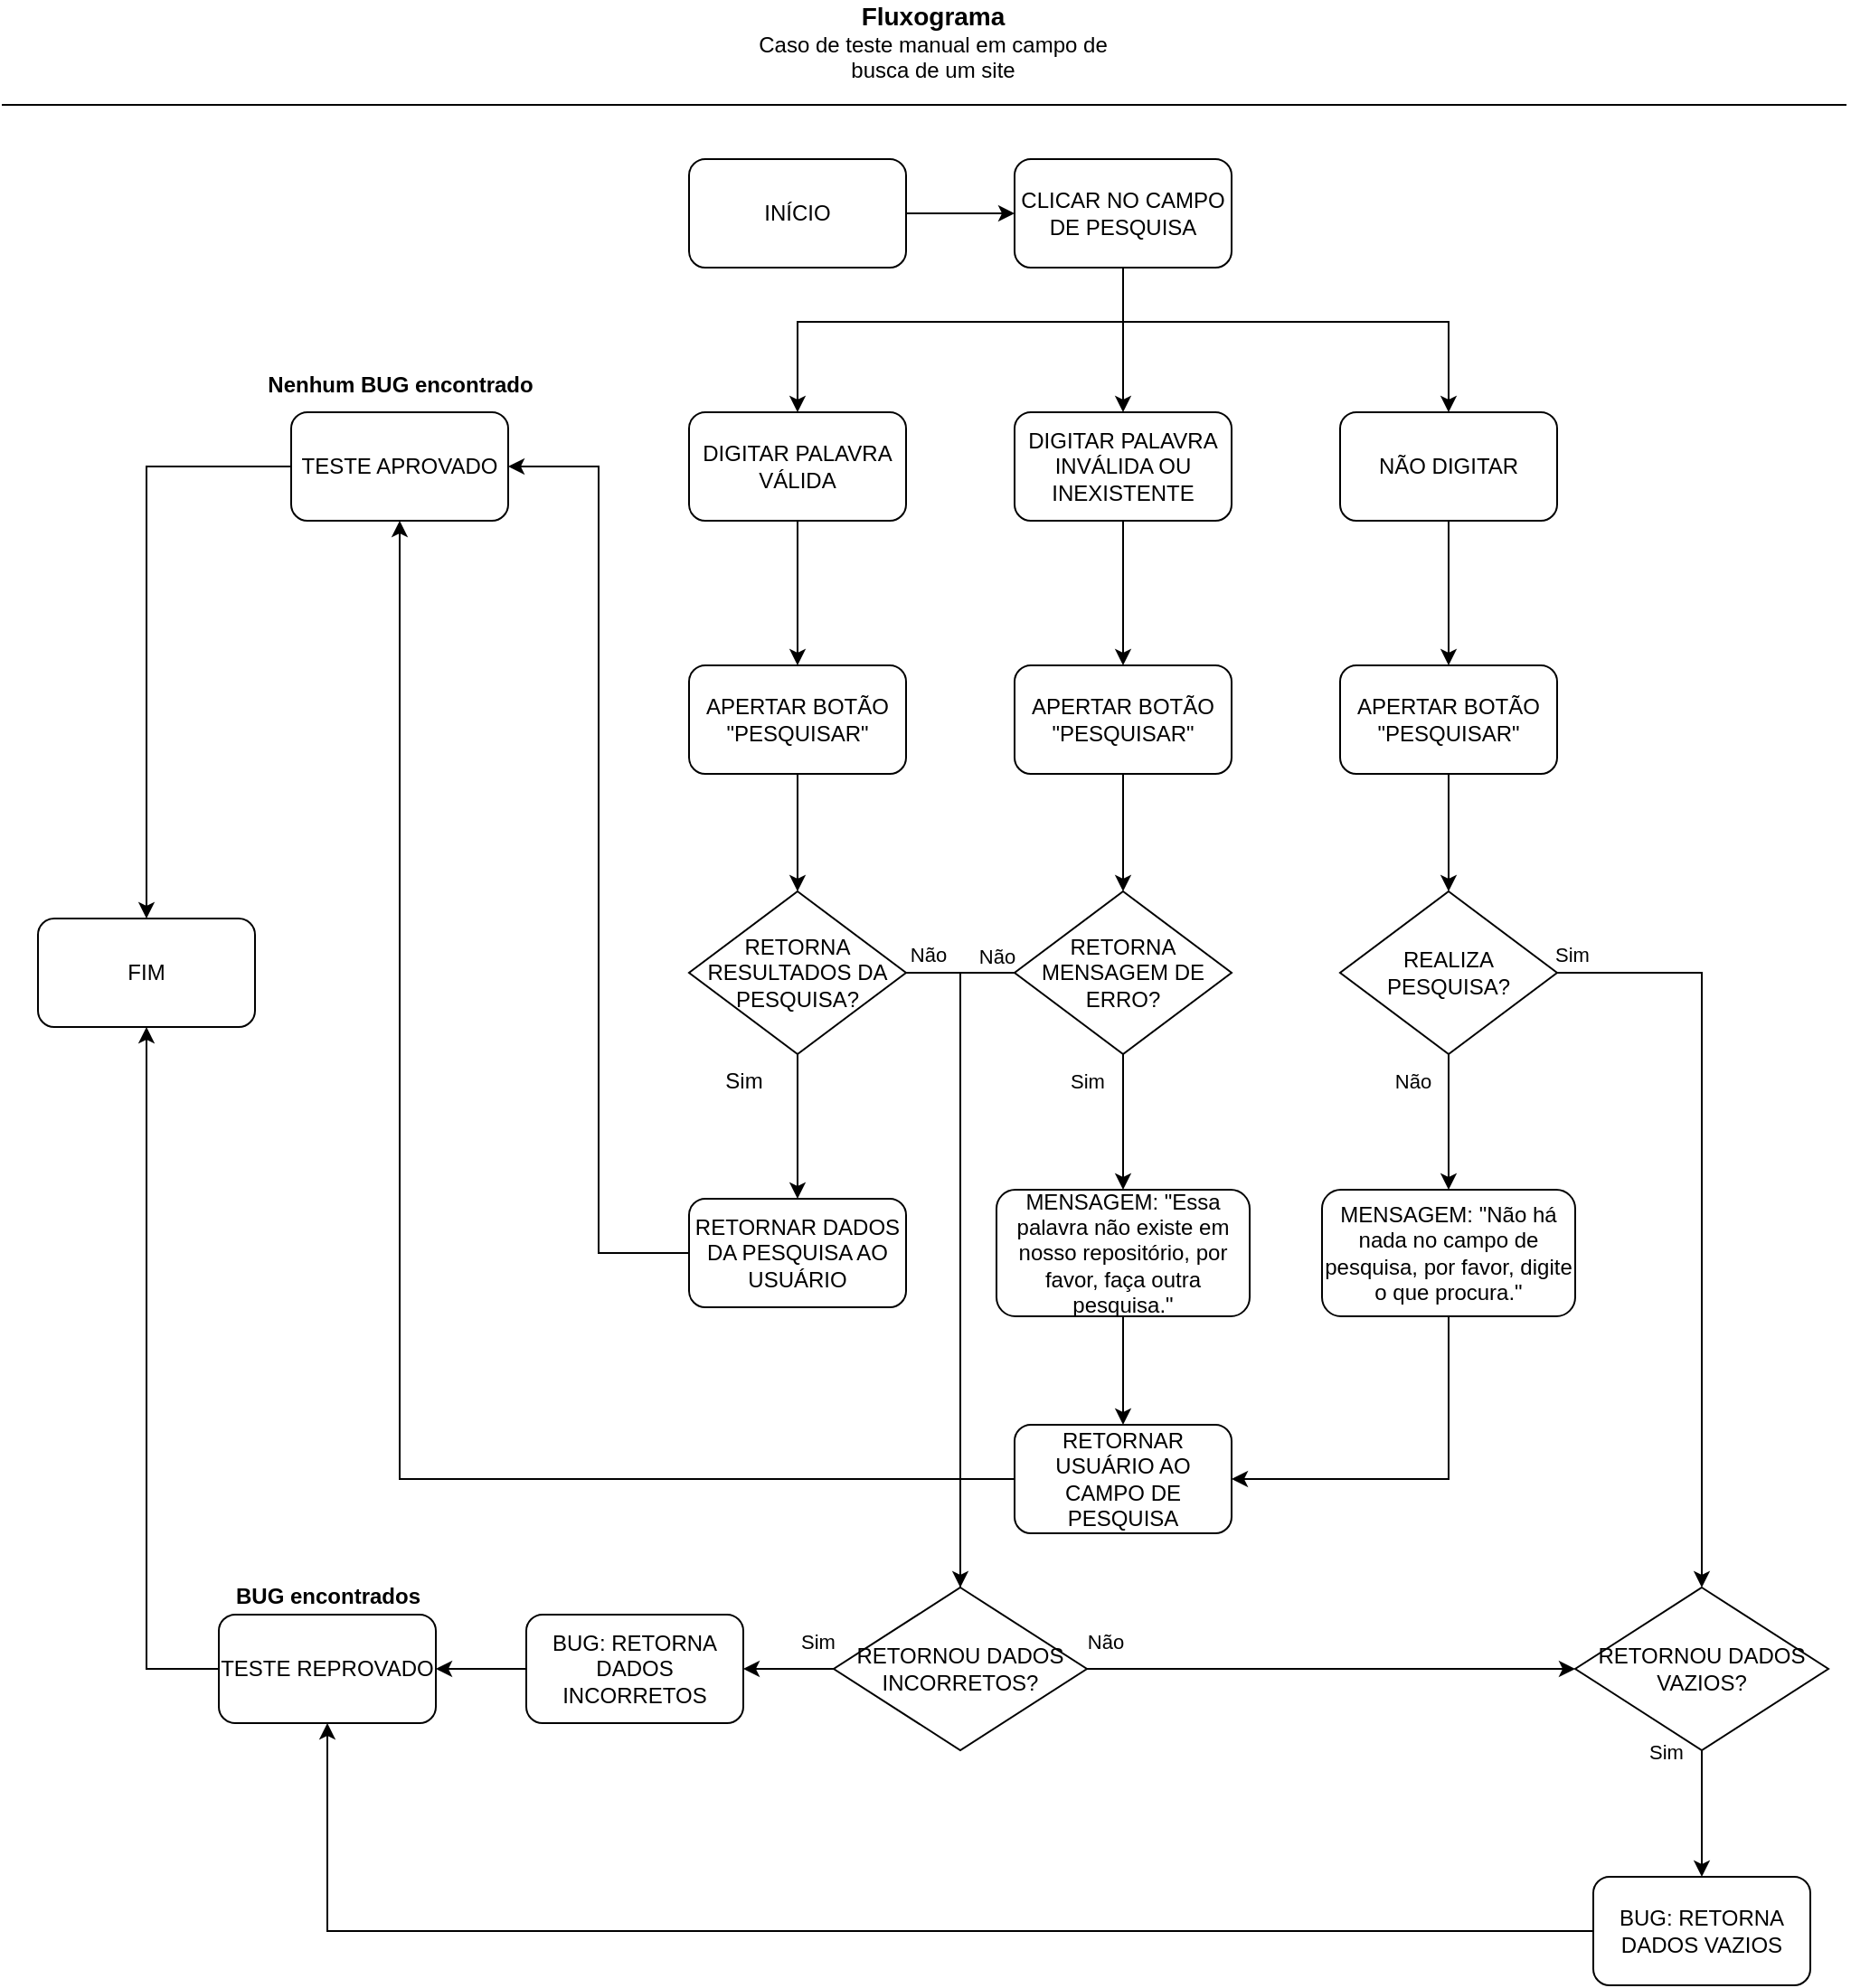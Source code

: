 <mxfile version="28.0.7">
  <diagram name="Page-1" id="gF8N6bGUaNsCEJjxn84a">
    <mxGraphModel dx="3229" dy="1081" grid="1" gridSize="10" guides="1" tooltips="1" connect="1" arrows="1" fold="1" page="1" pageScale="1" pageWidth="850" pageHeight="1100" math="0" shadow="0">
      <root>
        <mxCell id="0" />
        <mxCell id="1" parent="0" />
        <mxCell id="vWoGTHUel_yjg4pLYZDW-5" style="edgeStyle=orthogonalEdgeStyle;rounded=0;orthogonalLoop=1;jettySize=auto;html=1;" edge="1" parent="1" source="vWoGTHUel_yjg4pLYZDW-1" target="vWoGTHUel_yjg4pLYZDW-4">
          <mxGeometry relative="1" as="geometry" />
        </mxCell>
        <mxCell id="vWoGTHUel_yjg4pLYZDW-1" value="INÍCIO" style="rounded=1;whiteSpace=wrap;html=1;" vertex="1" parent="1">
          <mxGeometry x="290" y="90" width="120" height="60" as="geometry" />
        </mxCell>
        <mxCell id="vWoGTHUel_yjg4pLYZDW-9" style="edgeStyle=orthogonalEdgeStyle;rounded=0;orthogonalLoop=1;jettySize=auto;html=1;entryX=0.5;entryY=0;entryDx=0;entryDy=0;" edge="1" parent="1" source="vWoGTHUel_yjg4pLYZDW-4" target="vWoGTHUel_yjg4pLYZDW-7">
          <mxGeometry relative="1" as="geometry" />
        </mxCell>
        <mxCell id="vWoGTHUel_yjg4pLYZDW-10" style="edgeStyle=orthogonalEdgeStyle;rounded=0;orthogonalLoop=1;jettySize=auto;html=1;entryX=0.5;entryY=0;entryDx=0;entryDy=0;" edge="1" parent="1" source="vWoGTHUel_yjg4pLYZDW-4" target="vWoGTHUel_yjg4pLYZDW-6">
          <mxGeometry relative="1" as="geometry">
            <Array as="points">
              <mxPoint x="530" y="180" />
              <mxPoint x="350" y="180" />
            </Array>
          </mxGeometry>
        </mxCell>
        <mxCell id="vWoGTHUel_yjg4pLYZDW-11" style="edgeStyle=orthogonalEdgeStyle;rounded=0;orthogonalLoop=1;jettySize=auto;html=1;entryX=0.5;entryY=0;entryDx=0;entryDy=0;" edge="1" parent="1" source="vWoGTHUel_yjg4pLYZDW-4" target="vWoGTHUel_yjg4pLYZDW-8">
          <mxGeometry relative="1" as="geometry">
            <Array as="points">
              <mxPoint x="530" y="180" />
              <mxPoint x="710" y="180" />
            </Array>
          </mxGeometry>
        </mxCell>
        <mxCell id="vWoGTHUel_yjg4pLYZDW-4" value="CLICAR NO CAMPO DE PESQUISA" style="rounded=1;whiteSpace=wrap;html=1;" vertex="1" parent="1">
          <mxGeometry x="470" y="90" width="120" height="60" as="geometry" />
        </mxCell>
        <mxCell id="vWoGTHUel_yjg4pLYZDW-29" style="edgeStyle=orthogonalEdgeStyle;rounded=0;orthogonalLoop=1;jettySize=auto;html=1;" edge="1" parent="1" source="vWoGTHUel_yjg4pLYZDW-6" target="vWoGTHUel_yjg4pLYZDW-24">
          <mxGeometry relative="1" as="geometry" />
        </mxCell>
        <mxCell id="vWoGTHUel_yjg4pLYZDW-6" value="DIGITAR PALAVRA VÁLIDA" style="rounded=1;whiteSpace=wrap;html=1;" vertex="1" parent="1">
          <mxGeometry x="290" y="230" width="120" height="60" as="geometry" />
        </mxCell>
        <mxCell id="vWoGTHUel_yjg4pLYZDW-28" style="edgeStyle=orthogonalEdgeStyle;rounded=0;orthogonalLoop=1;jettySize=auto;html=1;" edge="1" parent="1" source="vWoGTHUel_yjg4pLYZDW-7" target="vWoGTHUel_yjg4pLYZDW-25">
          <mxGeometry relative="1" as="geometry" />
        </mxCell>
        <mxCell id="vWoGTHUel_yjg4pLYZDW-7" value="DIGITAR PALAVRA INVÁLIDA OU INEXISTENTE" style="rounded=1;whiteSpace=wrap;html=1;" vertex="1" parent="1">
          <mxGeometry x="470" y="230" width="120" height="60" as="geometry" />
        </mxCell>
        <mxCell id="vWoGTHUel_yjg4pLYZDW-27" style="edgeStyle=orthogonalEdgeStyle;rounded=0;orthogonalLoop=1;jettySize=auto;html=1;" edge="1" parent="1" source="vWoGTHUel_yjg4pLYZDW-8" target="vWoGTHUel_yjg4pLYZDW-26">
          <mxGeometry relative="1" as="geometry" />
        </mxCell>
        <mxCell id="vWoGTHUel_yjg4pLYZDW-8" value="NÃO DIGITAR" style="rounded=1;whiteSpace=wrap;html=1;" vertex="1" parent="1">
          <mxGeometry x="650" y="230" width="120" height="60" as="geometry" />
        </mxCell>
        <mxCell id="vWoGTHUel_yjg4pLYZDW-21" value="&lt;b&gt;&lt;font style=&quot;font-size: 14px;&quot;&gt;Fluxograma&lt;/font&gt;&lt;/b&gt;&lt;br&gt;Caso de teste manual em campo de busca de um site" style="text;html=1;align=center;verticalAlign=middle;whiteSpace=wrap;rounded=0;" vertex="1" parent="1">
          <mxGeometry x="310" y="10" width="230" height="30" as="geometry" />
        </mxCell>
        <mxCell id="vWoGTHUel_yjg4pLYZDW-31" style="edgeStyle=orthogonalEdgeStyle;rounded=0;orthogonalLoop=1;jettySize=auto;html=1;entryX=0.5;entryY=0;entryDx=0;entryDy=0;" edge="1" parent="1" source="vWoGTHUel_yjg4pLYZDW-24" target="vWoGTHUel_yjg4pLYZDW-30">
          <mxGeometry relative="1" as="geometry" />
        </mxCell>
        <mxCell id="vWoGTHUel_yjg4pLYZDW-24" value="APERTAR BOTÃO &quot;PESQUISAR&quot;" style="rounded=1;whiteSpace=wrap;html=1;" vertex="1" parent="1">
          <mxGeometry x="290" y="370" width="120" height="60" as="geometry" />
        </mxCell>
        <mxCell id="vWoGTHUel_yjg4pLYZDW-34" style="edgeStyle=orthogonalEdgeStyle;rounded=0;orthogonalLoop=1;jettySize=auto;html=1;" edge="1" parent="1" source="vWoGTHUel_yjg4pLYZDW-25" target="vWoGTHUel_yjg4pLYZDW-32">
          <mxGeometry relative="1" as="geometry" />
        </mxCell>
        <mxCell id="vWoGTHUel_yjg4pLYZDW-25" value="APERTAR BOTÃO &quot;PESQUISAR&quot;" style="rounded=1;whiteSpace=wrap;html=1;" vertex="1" parent="1">
          <mxGeometry x="470" y="370" width="120" height="60" as="geometry" />
        </mxCell>
        <mxCell id="vWoGTHUel_yjg4pLYZDW-26" value="APERTAR BOTÃO &quot;PESQUISAR&quot;" style="rounded=1;whiteSpace=wrap;html=1;" vertex="1" parent="1">
          <mxGeometry x="650" y="370" width="120" height="60" as="geometry" />
        </mxCell>
        <mxCell id="vWoGTHUel_yjg4pLYZDW-67" style="edgeStyle=orthogonalEdgeStyle;rounded=0;orthogonalLoop=1;jettySize=auto;html=1;" edge="1" parent="1" source="vWoGTHUel_yjg4pLYZDW-30" target="vWoGTHUel_yjg4pLYZDW-66">
          <mxGeometry relative="1" as="geometry" />
        </mxCell>
        <mxCell id="vWoGTHUel_yjg4pLYZDW-98" style="edgeStyle=orthogonalEdgeStyle;rounded=0;orthogonalLoop=1;jettySize=auto;html=1;entryX=0.5;entryY=0;entryDx=0;entryDy=0;" edge="1" parent="1" source="vWoGTHUel_yjg4pLYZDW-30" target="vWoGTHUel_yjg4pLYZDW-78">
          <mxGeometry relative="1" as="geometry">
            <Array as="points">
              <mxPoint x="440" y="540" />
              <mxPoint x="440" y="920" />
            </Array>
          </mxGeometry>
        </mxCell>
        <mxCell id="vWoGTHUel_yjg4pLYZDW-99" value="Não" style="edgeLabel;html=1;align=center;verticalAlign=middle;resizable=0;points=[];" vertex="1" connectable="0" parent="vWoGTHUel_yjg4pLYZDW-98">
          <mxGeometry x="-0.927" y="-1" relative="1" as="geometry">
            <mxPoint x="-5" y="-11" as="offset" />
          </mxGeometry>
        </mxCell>
        <mxCell id="vWoGTHUel_yjg4pLYZDW-30" value="RETORNA RESULTADOS DA PESQUISA?" style="rhombus;whiteSpace=wrap;html=1;" vertex="1" parent="1">
          <mxGeometry x="290" y="495" width="120" height="90" as="geometry" />
        </mxCell>
        <mxCell id="vWoGTHUel_yjg4pLYZDW-55" style="edgeStyle=orthogonalEdgeStyle;rounded=0;orthogonalLoop=1;jettySize=auto;html=1;entryX=0.5;entryY=0;entryDx=0;entryDy=0;" edge="1" parent="1" source="vWoGTHUel_yjg4pLYZDW-32" target="vWoGTHUel_yjg4pLYZDW-54">
          <mxGeometry relative="1" as="geometry" />
        </mxCell>
        <mxCell id="vWoGTHUel_yjg4pLYZDW-57" value="Sim" style="edgeLabel;html=1;align=center;verticalAlign=middle;resizable=0;points=[];" vertex="1" connectable="0" parent="vWoGTHUel_yjg4pLYZDW-55">
          <mxGeometry x="-0.36" y="-1" relative="1" as="geometry">
            <mxPoint x="-19" y="-9" as="offset" />
          </mxGeometry>
        </mxCell>
        <mxCell id="vWoGTHUel_yjg4pLYZDW-100" style="edgeStyle=orthogonalEdgeStyle;rounded=0;orthogonalLoop=1;jettySize=auto;html=1;entryX=0.5;entryY=0;entryDx=0;entryDy=0;" edge="1" parent="1" source="vWoGTHUel_yjg4pLYZDW-32" target="vWoGTHUel_yjg4pLYZDW-78">
          <mxGeometry relative="1" as="geometry">
            <Array as="points">
              <mxPoint x="440" y="540" />
            </Array>
          </mxGeometry>
        </mxCell>
        <mxCell id="vWoGTHUel_yjg4pLYZDW-101" value="Não" style="edgeLabel;html=1;align=center;verticalAlign=middle;resizable=0;points=[];" vertex="1" connectable="0" parent="vWoGTHUel_yjg4pLYZDW-100">
          <mxGeometry x="-0.663" relative="1" as="geometry">
            <mxPoint x="20" y="-42" as="offset" />
          </mxGeometry>
        </mxCell>
        <mxCell id="vWoGTHUel_yjg4pLYZDW-32" value="RETORNA MENSAGEM DE ERRO?" style="rhombus;whiteSpace=wrap;html=1;" vertex="1" parent="1">
          <mxGeometry x="470" y="495" width="120" height="90" as="geometry" />
        </mxCell>
        <mxCell id="vWoGTHUel_yjg4pLYZDW-62" style="edgeStyle=orthogonalEdgeStyle;rounded=0;orthogonalLoop=1;jettySize=auto;html=1;entryX=0.5;entryY=0;entryDx=0;entryDy=0;" edge="1" parent="1" source="vWoGTHUel_yjg4pLYZDW-33" target="vWoGTHUel_yjg4pLYZDW-61">
          <mxGeometry relative="1" as="geometry" />
        </mxCell>
        <mxCell id="vWoGTHUel_yjg4pLYZDW-64" value="Não" style="edgeLabel;html=1;align=center;verticalAlign=middle;resizable=0;points=[];" vertex="1" connectable="0" parent="vWoGTHUel_yjg4pLYZDW-62">
          <mxGeometry x="-0.56" y="-2" relative="1" as="geometry">
            <mxPoint x="-18" y="-2" as="offset" />
          </mxGeometry>
        </mxCell>
        <mxCell id="vWoGTHUel_yjg4pLYZDW-104" style="edgeStyle=orthogonalEdgeStyle;rounded=0;orthogonalLoop=1;jettySize=auto;html=1;" edge="1" parent="1" source="vWoGTHUel_yjg4pLYZDW-33" target="vWoGTHUel_yjg4pLYZDW-86">
          <mxGeometry relative="1" as="geometry" />
        </mxCell>
        <mxCell id="vWoGTHUel_yjg4pLYZDW-105" value="Sim" style="edgeLabel;html=1;align=center;verticalAlign=middle;resizable=0;points=[];" vertex="1" connectable="0" parent="vWoGTHUel_yjg4pLYZDW-104">
          <mxGeometry x="-0.889" relative="1" as="geometry">
            <mxPoint x="-16" y="-10" as="offset" />
          </mxGeometry>
        </mxCell>
        <mxCell id="vWoGTHUel_yjg4pLYZDW-33" value="REALIZA PESQUISA?" style="rhombus;whiteSpace=wrap;html=1;" vertex="1" parent="1">
          <mxGeometry x="650" y="495" width="120" height="90" as="geometry" />
        </mxCell>
        <mxCell id="vWoGTHUel_yjg4pLYZDW-35" style="edgeStyle=orthogonalEdgeStyle;rounded=0;orthogonalLoop=1;jettySize=auto;html=1;entryX=0.5;entryY=0;entryDx=0;entryDy=0;" edge="1" parent="1" source="vWoGTHUel_yjg4pLYZDW-26" target="vWoGTHUel_yjg4pLYZDW-33">
          <mxGeometry relative="1" as="geometry" />
        </mxCell>
        <mxCell id="vWoGTHUel_yjg4pLYZDW-109" style="edgeStyle=orthogonalEdgeStyle;rounded=0;orthogonalLoop=1;jettySize=auto;html=1;entryX=0.5;entryY=0;entryDx=0;entryDy=0;" edge="1" parent="1" source="vWoGTHUel_yjg4pLYZDW-38" target="vWoGTHUel_yjg4pLYZDW-107">
          <mxGeometry relative="1" as="geometry" />
        </mxCell>
        <mxCell id="vWoGTHUel_yjg4pLYZDW-38" value="TESTE APROVADO" style="rounded=1;whiteSpace=wrap;html=1;" vertex="1" parent="1">
          <mxGeometry x="70" y="230" width="120" height="60" as="geometry" />
        </mxCell>
        <mxCell id="vWoGTHUel_yjg4pLYZDW-41" value="Sim" style="text;html=1;align=center;verticalAlign=middle;resizable=0;points=[];autosize=1;strokeColor=none;fillColor=none;" vertex="1" parent="1">
          <mxGeometry x="300" y="585" width="40" height="30" as="geometry" />
        </mxCell>
        <mxCell id="vWoGTHUel_yjg4pLYZDW-59" style="edgeStyle=orthogonalEdgeStyle;rounded=0;orthogonalLoop=1;jettySize=auto;html=1;" edge="1" parent="1" source="vWoGTHUel_yjg4pLYZDW-54" target="vWoGTHUel_yjg4pLYZDW-58">
          <mxGeometry relative="1" as="geometry" />
        </mxCell>
        <mxCell id="vWoGTHUel_yjg4pLYZDW-54" value="MENSAGEM: &quot;Essa palavra não existe em nosso repositório, por favor, faça outra pesquisa.&quot;" style="rounded=1;whiteSpace=wrap;html=1;" vertex="1" parent="1">
          <mxGeometry x="460" y="660" width="140" height="70" as="geometry" />
        </mxCell>
        <mxCell id="vWoGTHUel_yjg4pLYZDW-60" style="edgeStyle=orthogonalEdgeStyle;rounded=0;orthogonalLoop=1;jettySize=auto;html=1;entryX=0.5;entryY=1;entryDx=0;entryDy=0;" edge="1" parent="1" source="vWoGTHUel_yjg4pLYZDW-58" target="vWoGTHUel_yjg4pLYZDW-38">
          <mxGeometry relative="1" as="geometry" />
        </mxCell>
        <mxCell id="vWoGTHUel_yjg4pLYZDW-58" value="RETORNAR USUÁRIO AO CAMPO DE PESQUISA" style="rounded=1;whiteSpace=wrap;html=1;" vertex="1" parent="1">
          <mxGeometry x="470" y="790" width="120" height="60" as="geometry" />
        </mxCell>
        <mxCell id="vWoGTHUel_yjg4pLYZDW-63" style="edgeStyle=orthogonalEdgeStyle;rounded=0;orthogonalLoop=1;jettySize=auto;html=1;entryX=1;entryY=0.5;entryDx=0;entryDy=0;" edge="1" parent="1" source="vWoGTHUel_yjg4pLYZDW-61" target="vWoGTHUel_yjg4pLYZDW-58">
          <mxGeometry relative="1" as="geometry">
            <Array as="points">
              <mxPoint x="710" y="820" />
            </Array>
          </mxGeometry>
        </mxCell>
        <mxCell id="vWoGTHUel_yjg4pLYZDW-61" value="MENSAGEM: &quot;Não há nada no campo de pesquisa, por favor, digite o que procura.&quot;" style="rounded=1;whiteSpace=wrap;html=1;" vertex="1" parent="1">
          <mxGeometry x="640" y="660" width="140" height="70" as="geometry" />
        </mxCell>
        <mxCell id="vWoGTHUel_yjg4pLYZDW-69" style="edgeStyle=orthogonalEdgeStyle;rounded=0;orthogonalLoop=1;jettySize=auto;html=1;entryX=1;entryY=0.5;entryDx=0;entryDy=0;" edge="1" parent="1" source="vWoGTHUel_yjg4pLYZDW-66" target="vWoGTHUel_yjg4pLYZDW-38">
          <mxGeometry relative="1" as="geometry" />
        </mxCell>
        <mxCell id="vWoGTHUel_yjg4pLYZDW-66" value="RETORNAR DADOS DA PESQUISA AO USUÁRIO" style="rounded=1;whiteSpace=wrap;html=1;" vertex="1" parent="1">
          <mxGeometry x="290" y="665" width="120" height="60" as="geometry" />
        </mxCell>
        <mxCell id="vWoGTHUel_yjg4pLYZDW-70" value="&lt;b&gt;Nenhum BUG encontrado&lt;/b&gt;" style="text;html=1;align=center;verticalAlign=middle;resizable=0;points=[];autosize=1;strokeColor=none;fillColor=none;" vertex="1" parent="1">
          <mxGeometry x="45" y="200" width="170" height="30" as="geometry" />
        </mxCell>
        <mxCell id="vWoGTHUel_yjg4pLYZDW-85" style="edgeStyle=orthogonalEdgeStyle;rounded=0;orthogonalLoop=1;jettySize=auto;html=1;exitX=0;exitY=0.5;exitDx=0;exitDy=0;" edge="1" parent="1" source="vWoGTHUel_yjg4pLYZDW-72" target="vWoGTHUel_yjg4pLYZDW-84">
          <mxGeometry relative="1" as="geometry" />
        </mxCell>
        <mxCell id="vWoGTHUel_yjg4pLYZDW-72" value="BUG: RETORNA DADOS INCORRETOS" style="rounded=1;whiteSpace=wrap;html=1;" vertex="1" parent="1">
          <mxGeometry x="200" y="895" width="120" height="60" as="geometry" />
        </mxCell>
        <mxCell id="vWoGTHUel_yjg4pLYZDW-75" value="" style="endArrow=none;html=1;rounded=0;" edge="1" parent="1">
          <mxGeometry width="50" height="50" relative="1" as="geometry">
            <mxPoint x="-90" y="60" as="sourcePoint" />
            <mxPoint x="930" y="60" as="targetPoint" />
          </mxGeometry>
        </mxCell>
        <mxCell id="vWoGTHUel_yjg4pLYZDW-87" style="edgeStyle=orthogonalEdgeStyle;rounded=0;orthogonalLoop=1;jettySize=auto;html=1;exitX=1;exitY=0.5;exitDx=0;exitDy=0;entryX=0;entryY=0.5;entryDx=0;entryDy=0;" edge="1" parent="1" source="vWoGTHUel_yjg4pLYZDW-78" target="vWoGTHUel_yjg4pLYZDW-86">
          <mxGeometry relative="1" as="geometry" />
        </mxCell>
        <mxCell id="vWoGTHUel_yjg4pLYZDW-88" value="Não" style="edgeLabel;html=1;align=center;verticalAlign=middle;resizable=0;points=[];" vertex="1" connectable="0" parent="vWoGTHUel_yjg4pLYZDW-87">
          <mxGeometry x="-0.12" y="-2" relative="1" as="geometry">
            <mxPoint x="-109" y="-17" as="offset" />
          </mxGeometry>
        </mxCell>
        <mxCell id="vWoGTHUel_yjg4pLYZDW-102" style="edgeStyle=orthogonalEdgeStyle;rounded=0;orthogonalLoop=1;jettySize=auto;html=1;" edge="1" parent="1" source="vWoGTHUel_yjg4pLYZDW-78" target="vWoGTHUel_yjg4pLYZDW-72">
          <mxGeometry relative="1" as="geometry" />
        </mxCell>
        <mxCell id="vWoGTHUel_yjg4pLYZDW-103" value="Sim" style="edgeLabel;html=1;align=center;verticalAlign=middle;resizable=0;points=[];" vertex="1" connectable="0" parent="vWoGTHUel_yjg4pLYZDW-102">
          <mxGeometry x="-0.18" y="-3" relative="1" as="geometry">
            <mxPoint x="11" y="-12" as="offset" />
          </mxGeometry>
        </mxCell>
        <mxCell id="vWoGTHUel_yjg4pLYZDW-78" value="RETORNOU DADOS INCORRETOS?" style="rhombus;whiteSpace=wrap;html=1;" vertex="1" parent="1">
          <mxGeometry x="370.0" y="880" width="140" height="90" as="geometry" />
        </mxCell>
        <mxCell id="vWoGTHUel_yjg4pLYZDW-108" style="edgeStyle=orthogonalEdgeStyle;rounded=0;orthogonalLoop=1;jettySize=auto;html=1;exitX=0;exitY=0.5;exitDx=0;exitDy=0;entryX=0.5;entryY=1;entryDx=0;entryDy=0;" edge="1" parent="1" source="vWoGTHUel_yjg4pLYZDW-84" target="vWoGTHUel_yjg4pLYZDW-107">
          <mxGeometry relative="1" as="geometry" />
        </mxCell>
        <mxCell id="vWoGTHUel_yjg4pLYZDW-84" value="TESTE REPROVADO" style="rounded=1;whiteSpace=wrap;html=1;" vertex="1" parent="1">
          <mxGeometry x="30" y="895" width="120" height="60" as="geometry" />
        </mxCell>
        <mxCell id="vWoGTHUel_yjg4pLYZDW-92" style="edgeStyle=orthogonalEdgeStyle;rounded=0;orthogonalLoop=1;jettySize=auto;html=1;" edge="1" parent="1" source="vWoGTHUel_yjg4pLYZDW-86" target="vWoGTHUel_yjg4pLYZDW-91">
          <mxGeometry relative="1" as="geometry" />
        </mxCell>
        <mxCell id="vWoGTHUel_yjg4pLYZDW-94" value="Sim" style="edgeLabel;html=1;align=center;verticalAlign=middle;resizable=0;points=[];" vertex="1" connectable="0" parent="vWoGTHUel_yjg4pLYZDW-92">
          <mxGeometry x="-0.507" y="1" relative="1" as="geometry">
            <mxPoint x="-21" y="-17" as="offset" />
          </mxGeometry>
        </mxCell>
        <mxCell id="vWoGTHUel_yjg4pLYZDW-86" value="RETORNOU DADOS VAZIOS?" style="rhombus;whiteSpace=wrap;html=1;" vertex="1" parent="1">
          <mxGeometry x="780" y="880" width="140" height="90" as="geometry" />
        </mxCell>
        <mxCell id="vWoGTHUel_yjg4pLYZDW-93" style="edgeStyle=orthogonalEdgeStyle;rounded=0;orthogonalLoop=1;jettySize=auto;html=1;entryX=0.5;entryY=1;entryDx=0;entryDy=0;" edge="1" parent="1" source="vWoGTHUel_yjg4pLYZDW-91" target="vWoGTHUel_yjg4pLYZDW-84">
          <mxGeometry relative="1" as="geometry" />
        </mxCell>
        <mxCell id="vWoGTHUel_yjg4pLYZDW-91" value="BUG: RETORNA DADOS VAZIOS" style="rounded=1;whiteSpace=wrap;html=1;" vertex="1" parent="1">
          <mxGeometry x="790" y="1040" width="120" height="60" as="geometry" />
        </mxCell>
        <mxCell id="vWoGTHUel_yjg4pLYZDW-106" value="&lt;b&gt;BUG encontrados&lt;/b&gt;" style="text;html=1;align=center;verticalAlign=middle;resizable=0;points=[];autosize=1;strokeColor=none;fillColor=none;" vertex="1" parent="1">
          <mxGeometry x="25" y="870" width="130" height="30" as="geometry" />
        </mxCell>
        <mxCell id="vWoGTHUel_yjg4pLYZDW-107" value="FIM" style="rounded=1;whiteSpace=wrap;html=1;" vertex="1" parent="1">
          <mxGeometry x="-70" y="510" width="120" height="60" as="geometry" />
        </mxCell>
      </root>
    </mxGraphModel>
  </diagram>
</mxfile>

